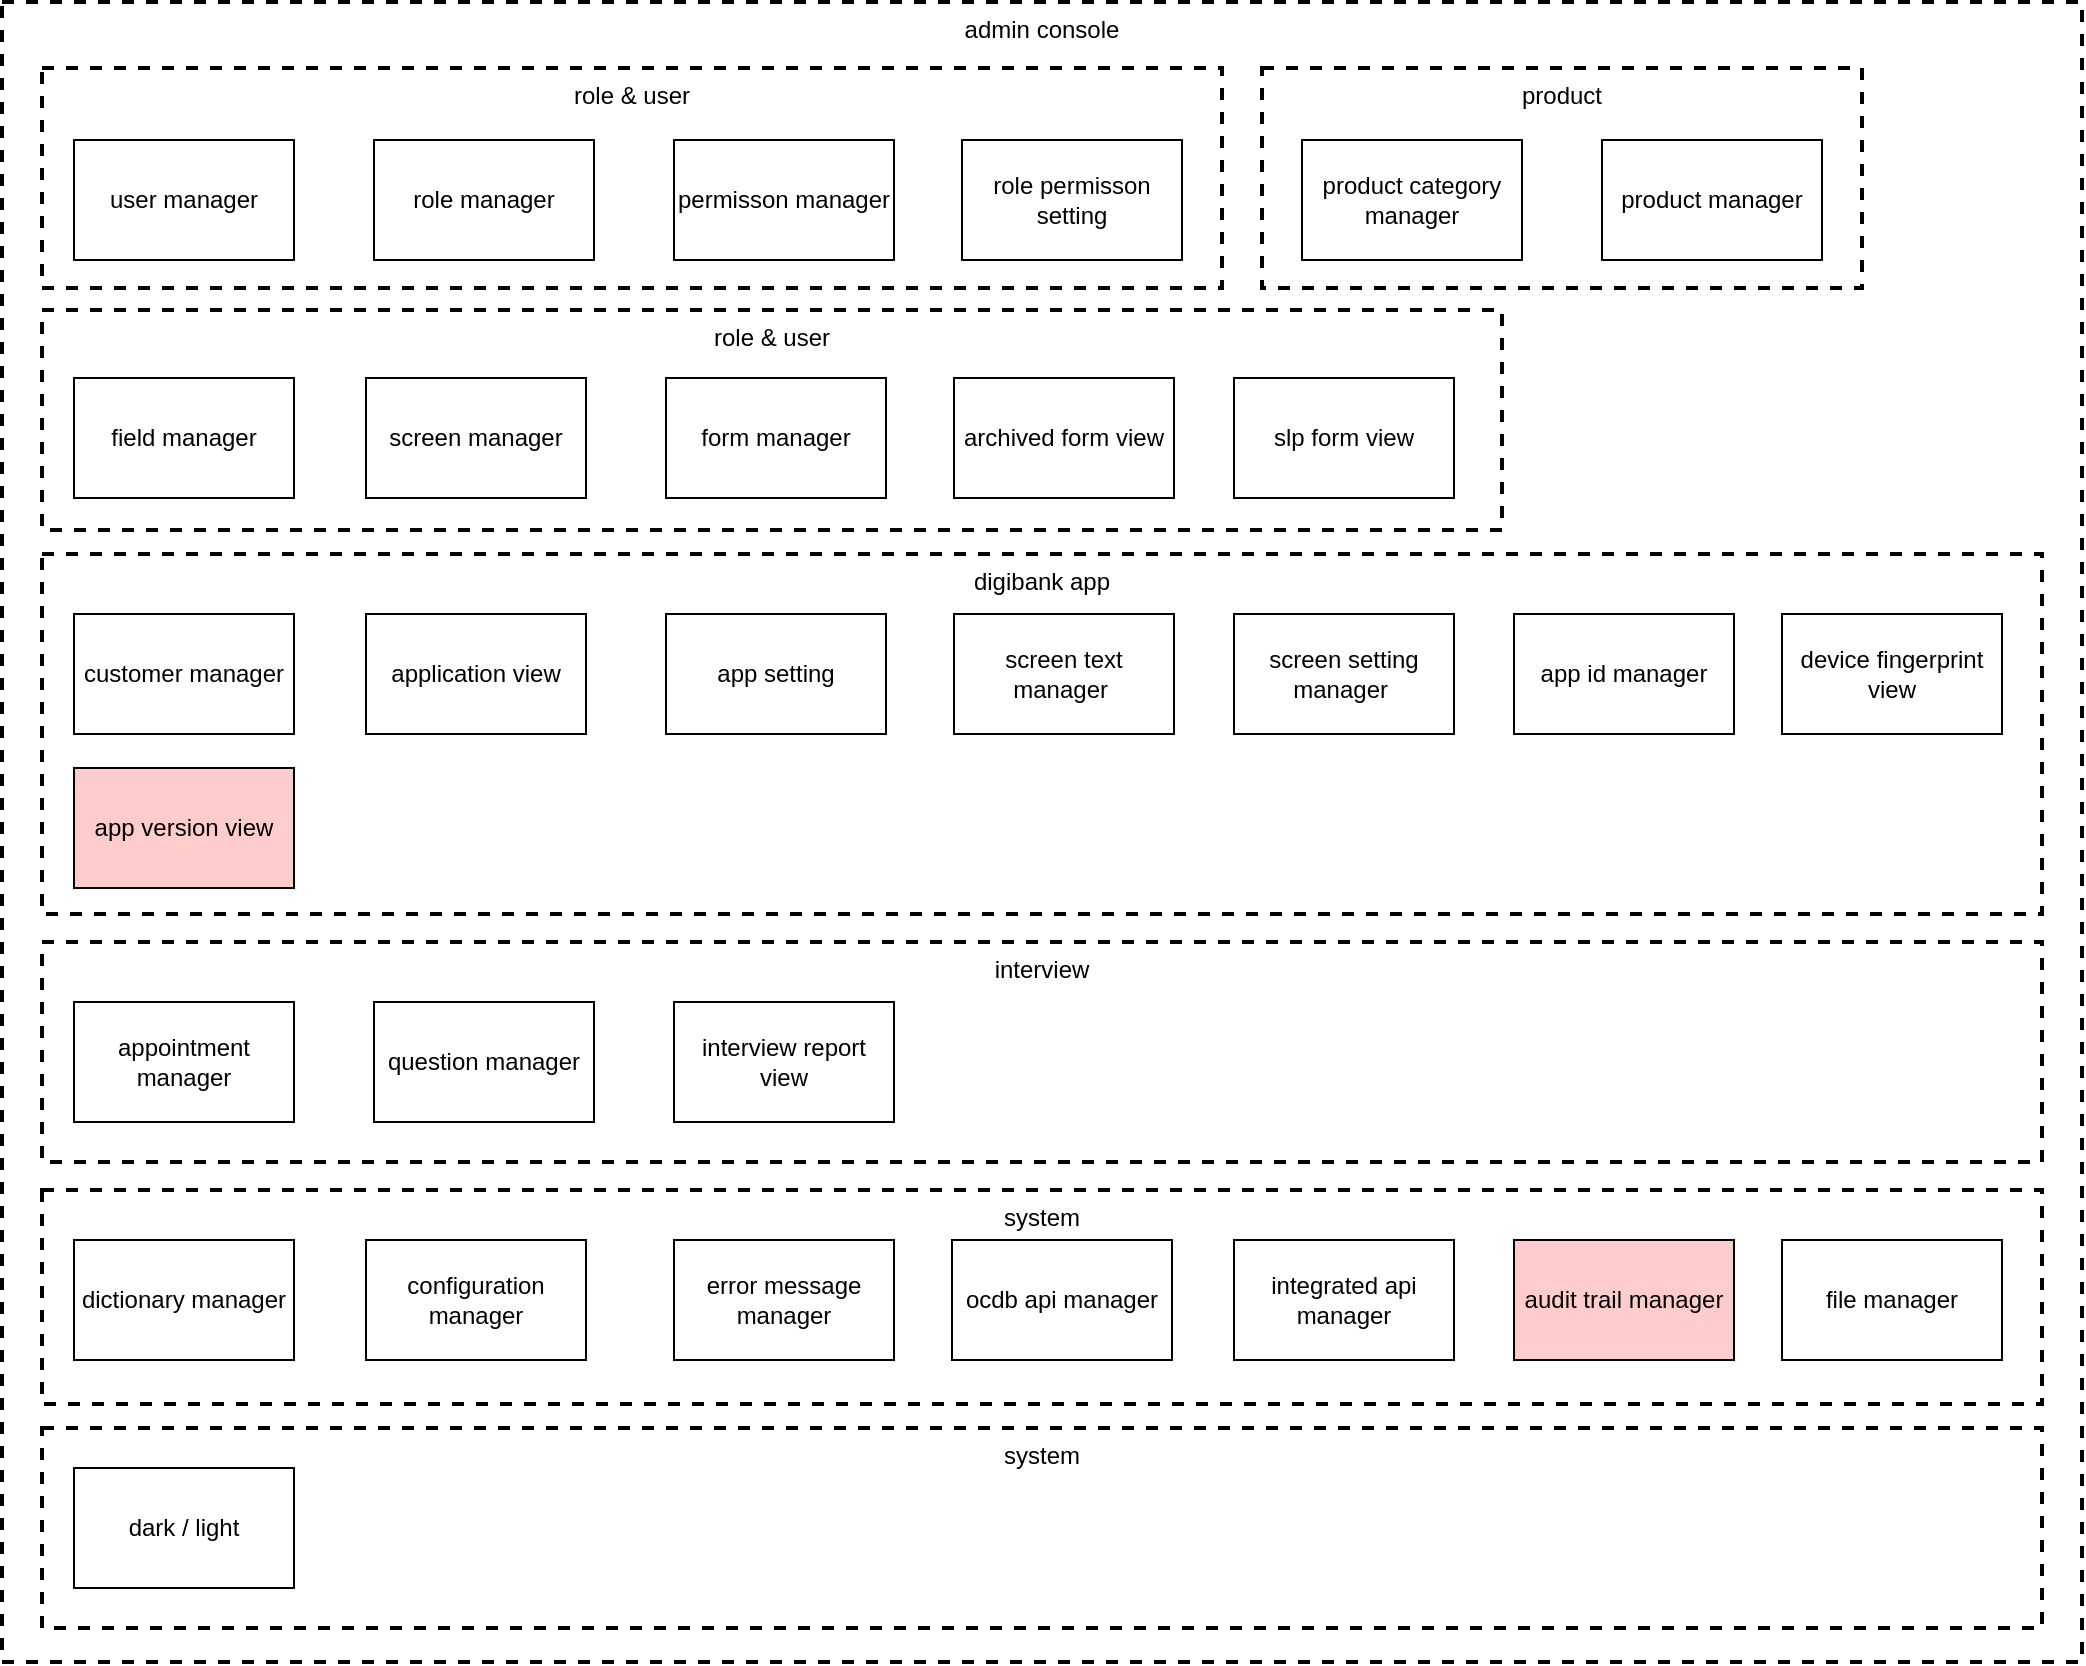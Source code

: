 <mxfile version="20.5.1" type="github">
  <diagram id="OInQUNuNO3AYRQuPPQoJ" name="第 1 页">
    <mxGraphModel dx="1550" dy="1685" grid="1" gridSize="10" guides="1" tooltips="1" connect="1" arrows="1" fold="1" page="1" pageScale="1" pageWidth="1100" pageHeight="850" math="0" shadow="0">
      <root>
        <mxCell id="0" />
        <mxCell id="1" parent="0" />
        <mxCell id="mvXVn2V-p39kU3JAdQ17-17" value="&lt;span style=&quot;font-weight: 400;&quot;&gt;admin console&lt;/span&gt;" style="rounded=0;whiteSpace=wrap;html=1;dashed=1;strokeWidth=2;fillColor=none;verticalAlign=top;fontStyle=1" parent="1" vertex="1">
          <mxGeometry x="33" y="-838" width="1040" height="830" as="geometry" />
        </mxCell>
        <mxCell id="QJig1PqDdZKSu3nEvNay-28" value="&lt;span style=&quot;font-weight: 400;&quot;&gt;role &amp;amp; user&lt;/span&gt;" style="rounded=0;whiteSpace=wrap;html=1;dashed=1;strokeWidth=2;fillColor=none;verticalAlign=top;fontStyle=1" parent="1" vertex="1">
          <mxGeometry x="53" y="-805" width="590" height="110" as="geometry" />
        </mxCell>
        <mxCell id="QJig1PqDdZKSu3nEvNay-31" value="&lt;span style=&quot;font-weight: 400;&quot;&gt;role &amp;amp; user&lt;/span&gt;" style="rounded=0;whiteSpace=wrap;html=1;dashed=1;strokeWidth=2;fillColor=none;verticalAlign=top;fontStyle=1" parent="1" vertex="1">
          <mxGeometry x="53" y="-684" width="730" height="110" as="geometry" />
        </mxCell>
        <mxCell id="QJig1PqDdZKSu3nEvNay-32" value="&lt;span style=&quot;font-weight: 400;&quot;&gt;digibank app&lt;/span&gt;" style="rounded=0;whiteSpace=wrap;html=1;dashed=1;strokeWidth=2;fillColor=none;verticalAlign=top;fontStyle=1" parent="1" vertex="1">
          <mxGeometry x="53" y="-562" width="1000" height="180" as="geometry" />
        </mxCell>
        <mxCell id="QJig1PqDdZKSu3nEvNay-35" value="&lt;span style=&quot;font-weight: 400;&quot;&gt;system&lt;/span&gt;" style="rounded=0;whiteSpace=wrap;html=1;dashed=1;strokeWidth=2;fillColor=none;verticalAlign=top;fontStyle=1" parent="1" vertex="1">
          <mxGeometry x="53" y="-244" width="1000" height="107" as="geometry" />
        </mxCell>
        <mxCell id="QJig1PqDdZKSu3nEvNay-37" value="&lt;span style=&quot;font-weight: 400;&quot;&gt;interview&lt;/span&gt;" style="rounded=0;whiteSpace=wrap;html=1;dashed=1;strokeWidth=2;fillColor=none;verticalAlign=top;fontStyle=1" parent="1" vertex="1">
          <mxGeometry x="53" y="-368" width="1000" height="110" as="geometry" />
        </mxCell>
        <mxCell id="QJig1PqDdZKSu3nEvNay-29" value="&lt;span style=&quot;font-weight: 400;&quot;&gt;product&lt;/span&gt;" style="rounded=0;whiteSpace=wrap;html=1;dashed=1;strokeWidth=2;fillColor=none;verticalAlign=top;fontStyle=1" parent="1" vertex="1">
          <mxGeometry x="663" y="-805" width="300" height="110" as="geometry" />
        </mxCell>
        <mxCell id="mvXVn2V-p39kU3JAdQ17-35" value="user manager" style="rounded=0;whiteSpace=wrap;html=1;fontColor=#000000;fillColor=none;" parent="1" vertex="1">
          <mxGeometry x="69" y="-769" width="110" height="60" as="geometry" />
        </mxCell>
        <mxCell id="QJig1PqDdZKSu3nEvNay-1" value="role manager" style="rounded=0;whiteSpace=wrap;html=1;fontColor=#000000;fillColor=none;" parent="1" vertex="1">
          <mxGeometry x="219" y="-769" width="110" height="60" as="geometry" />
        </mxCell>
        <mxCell id="QJig1PqDdZKSu3nEvNay-2" value="permisson manager" style="rounded=0;whiteSpace=wrap;html=1;fontColor=#000000;fillColor=none;" parent="1" vertex="1">
          <mxGeometry x="369" y="-769" width="110" height="60" as="geometry" />
        </mxCell>
        <mxCell id="QJig1PqDdZKSu3nEvNay-3" value="product category manager" style="rounded=0;whiteSpace=wrap;html=1;fontColor=#000000;fillColor=none;" parent="1" vertex="1">
          <mxGeometry x="683" y="-769" width="110" height="60" as="geometry" />
        </mxCell>
        <mxCell id="QJig1PqDdZKSu3nEvNay-4" value="product manager" style="rounded=0;whiteSpace=wrap;html=1;fontColor=#000000;fillColor=none;" parent="1" vertex="1">
          <mxGeometry x="833" y="-769" width="110" height="60" as="geometry" />
        </mxCell>
        <mxCell id="QJig1PqDdZKSu3nEvNay-5" value="field manager" style="rounded=0;whiteSpace=wrap;html=1;fontColor=#000000;fillColor=none;" parent="1" vertex="1">
          <mxGeometry x="69" y="-650" width="110" height="60" as="geometry" />
        </mxCell>
        <mxCell id="QJig1PqDdZKSu3nEvNay-6" value="archived form view" style="rounded=0;whiteSpace=wrap;html=1;fontColor=#000000;fillColor=none;" parent="1" vertex="1">
          <mxGeometry x="509" y="-650" width="110" height="60" as="geometry" />
        </mxCell>
        <mxCell id="QJig1PqDdZKSu3nEvNay-7" value="form manager" style="rounded=0;whiteSpace=wrap;html=1;fontColor=#000000;fillColor=none;" parent="1" vertex="1">
          <mxGeometry x="365" y="-650" width="110" height="60" as="geometry" />
        </mxCell>
        <mxCell id="QJig1PqDdZKSu3nEvNay-8" value="screen manager" style="rounded=0;whiteSpace=wrap;html=1;fontColor=#000000;fillColor=none;" parent="1" vertex="1">
          <mxGeometry x="215" y="-650" width="110" height="60" as="geometry" />
        </mxCell>
        <mxCell id="QJig1PqDdZKSu3nEvNay-9" value="slp form view" style="rounded=0;whiteSpace=wrap;html=1;fontColor=#000000;fillColor=none;" parent="1" vertex="1">
          <mxGeometry x="649" y="-650" width="110" height="60" as="geometry" />
        </mxCell>
        <mxCell id="QJig1PqDdZKSu3nEvNay-10" value="customer manager" style="rounded=0;whiteSpace=wrap;html=1;fontColor=#000000;fillColor=none;" parent="1" vertex="1">
          <mxGeometry x="69" y="-532" width="110" height="60" as="geometry" />
        </mxCell>
        <mxCell id="QJig1PqDdZKSu3nEvNay-11" value="application view" style="rounded=0;whiteSpace=wrap;html=1;fontColor=#000000;fillColor=none;" parent="1" vertex="1">
          <mxGeometry x="215" y="-532" width="110" height="60" as="geometry" />
        </mxCell>
        <mxCell id="QJig1PqDdZKSu3nEvNay-12" value="app setting" style="rounded=0;whiteSpace=wrap;html=1;fontColor=#000000;fillColor=none;" parent="1" vertex="1">
          <mxGeometry x="365" y="-532" width="110" height="60" as="geometry" />
        </mxCell>
        <mxCell id="QJig1PqDdZKSu3nEvNay-13" value="screen text manager&amp;nbsp;" style="rounded=0;whiteSpace=wrap;html=1;fontColor=#000000;fillColor=none;" parent="1" vertex="1">
          <mxGeometry x="509" y="-532" width="110" height="60" as="geometry" />
        </mxCell>
        <mxCell id="QJig1PqDdZKSu3nEvNay-14" value="screen setting manager&amp;nbsp;" style="rounded=0;whiteSpace=wrap;html=1;fontColor=#000000;fillColor=none;" parent="1" vertex="1">
          <mxGeometry x="649" y="-532" width="110" height="60" as="geometry" />
        </mxCell>
        <mxCell id="QJig1PqDdZKSu3nEvNay-15" value="app id manager" style="rounded=0;whiteSpace=wrap;html=1;fontColor=#000000;fillColor=none;" parent="1" vertex="1">
          <mxGeometry x="789" y="-532" width="110" height="60" as="geometry" />
        </mxCell>
        <mxCell id="QJig1PqDdZKSu3nEvNay-16" value="device fingerprint view" style="rounded=0;whiteSpace=wrap;html=1;fontColor=#000000;fillColor=none;" parent="1" vertex="1">
          <mxGeometry x="923" y="-532" width="110" height="60" as="geometry" />
        </mxCell>
        <mxCell id="QJig1PqDdZKSu3nEvNay-17" value="app version view" style="rounded=0;whiteSpace=wrap;html=1;fontColor=#000000;fillColor=#FFCCCC;" parent="1" vertex="1">
          <mxGeometry x="69" y="-455" width="110" height="60" as="geometry" />
        </mxCell>
        <mxCell id="QJig1PqDdZKSu3nEvNay-18" value="appointment manager" style="rounded=0;whiteSpace=wrap;html=1;fontColor=#000000;fillColor=none;" parent="1" vertex="1">
          <mxGeometry x="69" y="-338" width="110" height="60" as="geometry" />
        </mxCell>
        <mxCell id="QJig1PqDdZKSu3nEvNay-19" value="question manager" style="rounded=0;whiteSpace=wrap;html=1;fontColor=#000000;fillColor=none;" parent="1" vertex="1">
          <mxGeometry x="219" y="-338" width="110" height="60" as="geometry" />
        </mxCell>
        <mxCell id="QJig1PqDdZKSu3nEvNay-20" value="interview report view" style="rounded=0;whiteSpace=wrap;html=1;fontColor=#000000;fillColor=none;" parent="1" vertex="1">
          <mxGeometry x="369" y="-338" width="110" height="60" as="geometry" />
        </mxCell>
        <mxCell id="QJig1PqDdZKSu3nEvNay-21" value="dictionary manager" style="rounded=0;whiteSpace=wrap;html=1;fontColor=#000000;fillColor=none;" parent="1" vertex="1">
          <mxGeometry x="69" y="-219" width="110" height="60" as="geometry" />
        </mxCell>
        <mxCell id="QJig1PqDdZKSu3nEvNay-22" value="configuration manager" style="rounded=0;whiteSpace=wrap;html=1;fontColor=#000000;fillColor=none;" parent="1" vertex="1">
          <mxGeometry x="215" y="-219" width="110" height="60" as="geometry" />
        </mxCell>
        <mxCell id="QJig1PqDdZKSu3nEvNay-23" value="error message manager" style="rounded=0;whiteSpace=wrap;html=1;fontColor=#000000;fillColor=none;" parent="1" vertex="1">
          <mxGeometry x="369" y="-219" width="110" height="60" as="geometry" />
        </mxCell>
        <mxCell id="QJig1PqDdZKSu3nEvNay-24" value="ocdb api manager" style="rounded=0;whiteSpace=wrap;html=1;fontColor=#000000;fillColor=none;" parent="1" vertex="1">
          <mxGeometry x="508" y="-219" width="110" height="60" as="geometry" />
        </mxCell>
        <mxCell id="QJig1PqDdZKSu3nEvNay-25" value="integrated api manager" style="rounded=0;whiteSpace=wrap;html=1;fontColor=#000000;fillColor=none;" parent="1" vertex="1">
          <mxGeometry x="649" y="-219" width="110" height="60" as="geometry" />
        </mxCell>
        <mxCell id="QJig1PqDdZKSu3nEvNay-26" value="audit trail manager" style="rounded=0;whiteSpace=wrap;html=1;fontColor=#000000;fillColor=#FFCCCC;" parent="1" vertex="1">
          <mxGeometry x="789" y="-219" width="110" height="60" as="geometry" />
        </mxCell>
        <mxCell id="QJig1PqDdZKSu3nEvNay-27" value="file manager" style="rounded=0;whiteSpace=wrap;html=1;fontColor=#000000;fillColor=none;" parent="1" vertex="1">
          <mxGeometry x="923" y="-219" width="110" height="60" as="geometry" />
        </mxCell>
        <mxCell id="QJig1PqDdZKSu3nEvNay-30" value="role permisson setting" style="rounded=0;whiteSpace=wrap;html=1;fontColor=#000000;fillColor=none;" parent="1" vertex="1">
          <mxGeometry x="513" y="-769" width="110" height="60" as="geometry" />
        </mxCell>
        <mxCell id="w4RuT8jq3Qop6qwaA7o0-1" value="&lt;span style=&quot;font-weight: 400;&quot;&gt;system&lt;/span&gt;" style="rounded=0;whiteSpace=wrap;html=1;dashed=1;strokeWidth=2;fillColor=none;verticalAlign=top;fontStyle=1" vertex="1" parent="1">
          <mxGeometry x="53" y="-125" width="1000" height="100" as="geometry" />
        </mxCell>
        <mxCell id="w4RuT8jq3Qop6qwaA7o0-2" value="dark / light" style="rounded=0;whiteSpace=wrap;html=1;fontColor=#000000;fillColor=none;" vertex="1" parent="1">
          <mxGeometry x="69" y="-105" width="110" height="60" as="geometry" />
        </mxCell>
      </root>
    </mxGraphModel>
  </diagram>
</mxfile>
